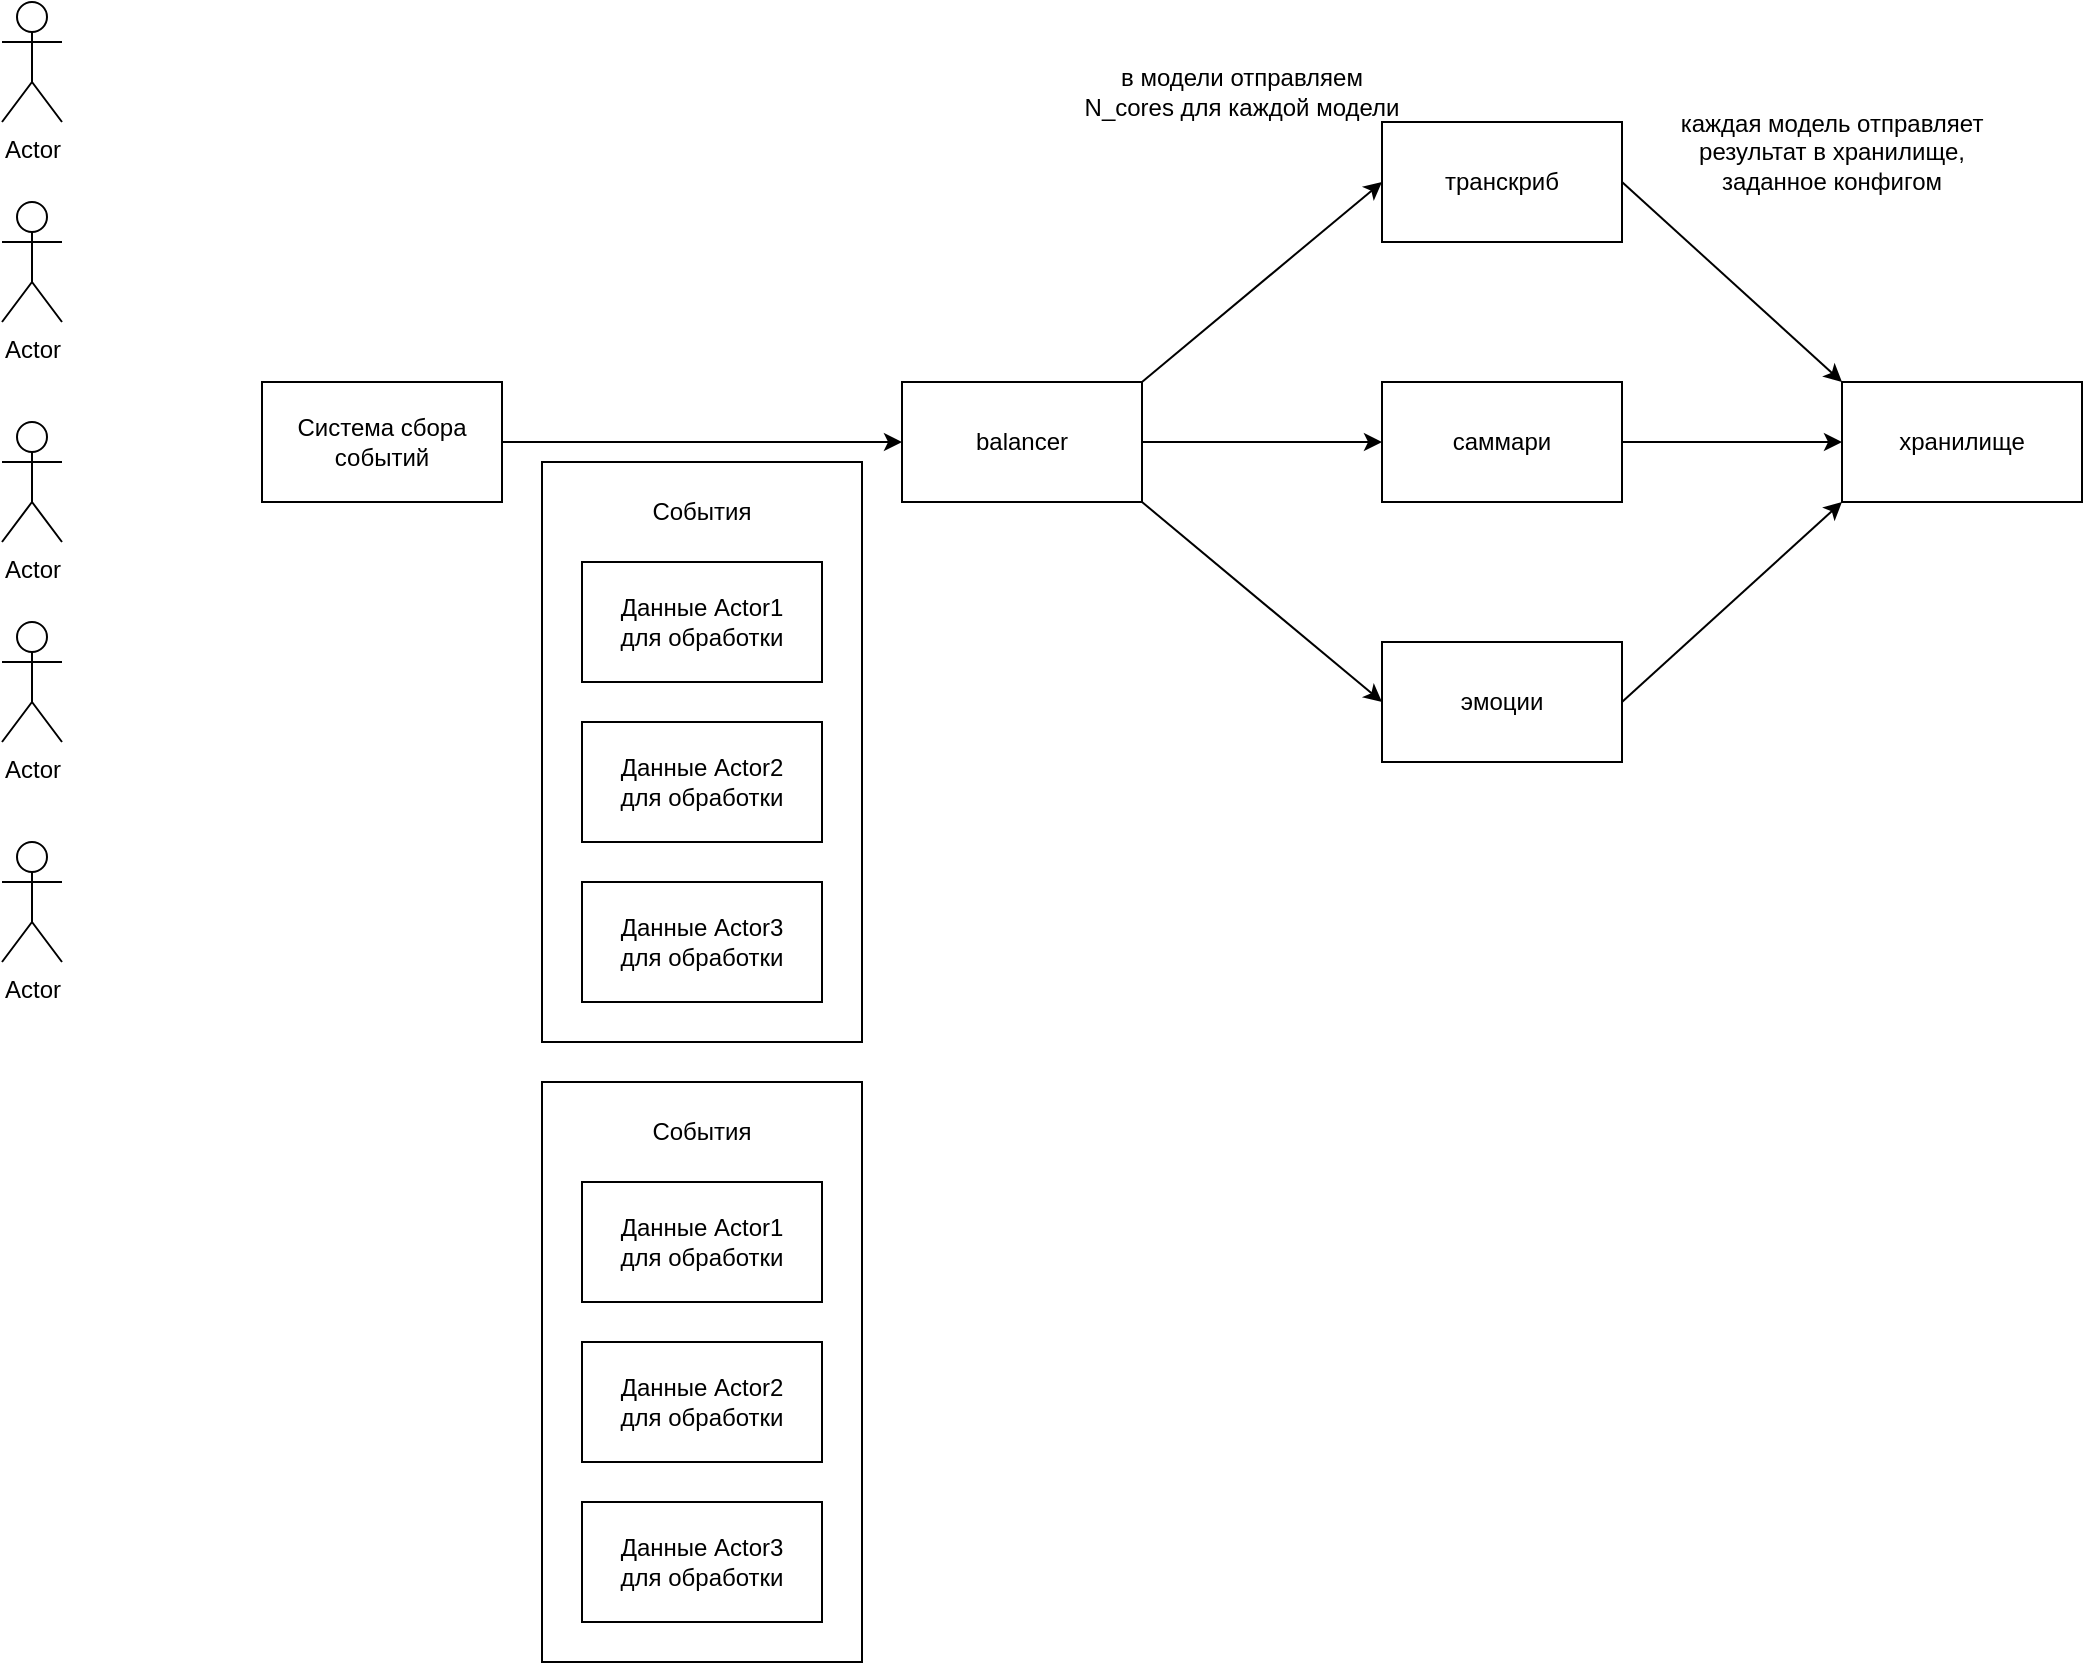 <mxfile version="16.0.2" type="device"><diagram id="dnnFNlj8uABZ7gggqna2" name="Page-1"><mxGraphModel dx="1106" dy="805" grid="1" gridSize="10" guides="1" tooltips="1" connect="1" arrows="1" fold="1" page="1" pageScale="1" pageWidth="827" pageHeight="1169" math="0" shadow="0"><root><mxCell id="0"/><mxCell id="1" parent="0"/><mxCell id="2je61maCYTWdtDVBfgeb-1" value="Actor" style="shape=umlActor;verticalLabelPosition=bottom;verticalAlign=top;html=1;outlineConnect=0;" parent="1" vertex="1"><mxGeometry x="90" y="220" width="30" height="60" as="geometry"/></mxCell><mxCell id="2je61maCYTWdtDVBfgeb-2" value="Actor" style="shape=umlActor;verticalLabelPosition=bottom;verticalAlign=top;html=1;outlineConnect=0;" parent="1" vertex="1"><mxGeometry x="90" y="120" width="30" height="60" as="geometry"/></mxCell><mxCell id="2je61maCYTWdtDVBfgeb-3" value="Actor" style="shape=umlActor;verticalLabelPosition=bottom;verticalAlign=top;html=1;outlineConnect=0;" parent="1" vertex="1"><mxGeometry x="90" y="330" width="30" height="60" as="geometry"/></mxCell><mxCell id="2je61maCYTWdtDVBfgeb-6" value="Actor" style="shape=umlActor;verticalLabelPosition=bottom;verticalAlign=top;html=1;outlineConnect=0;" parent="1" vertex="1"><mxGeometry x="90" y="430" width="30" height="60" as="geometry"/></mxCell><mxCell id="2je61maCYTWdtDVBfgeb-7" value="Actor" style="shape=umlActor;verticalLabelPosition=bottom;verticalAlign=top;html=1;outlineConnect=0;" parent="1" vertex="1"><mxGeometry x="90" y="540" width="30" height="60" as="geometry"/></mxCell><mxCell id="2je61maCYTWdtDVBfgeb-27" style="edgeStyle=none;rounded=0;orthogonalLoop=1;jettySize=auto;html=1;exitX=1;exitY=0.5;exitDx=0;exitDy=0;entryX=0;entryY=0.5;entryDx=0;entryDy=0;startArrow=none;startFill=0;" parent="1" source="2je61maCYTWdtDVBfgeb-11" target="2je61maCYTWdtDVBfgeb-16" edge="1"><mxGeometry relative="1" as="geometry"/></mxCell><mxCell id="2je61maCYTWdtDVBfgeb-11" value="Система сбора событий" style="rounded=0;whiteSpace=wrap;html=1;" parent="1" vertex="1"><mxGeometry x="220" y="310" width="120" height="60" as="geometry"/></mxCell><mxCell id="2je61maCYTWdtDVBfgeb-24" style="edgeStyle=none;rounded=0;orthogonalLoop=1;jettySize=auto;html=1;exitX=1;exitY=0.5;exitDx=0;exitDy=0;entryX=0;entryY=0;entryDx=0;entryDy=0;startArrow=none;startFill=0;" parent="1" source="2je61maCYTWdtDVBfgeb-12" target="2je61maCYTWdtDVBfgeb-21" edge="1"><mxGeometry relative="1" as="geometry"/></mxCell><mxCell id="2je61maCYTWdtDVBfgeb-12" value="транскриб" style="rounded=0;whiteSpace=wrap;html=1;" parent="1" vertex="1"><mxGeometry x="780" y="180" width="120" height="60" as="geometry"/></mxCell><mxCell id="2je61maCYTWdtDVBfgeb-23" style="edgeStyle=none;rounded=0;orthogonalLoop=1;jettySize=auto;html=1;exitX=1;exitY=0.5;exitDx=0;exitDy=0;startArrow=none;startFill=0;entryX=0;entryY=0.5;entryDx=0;entryDy=0;" parent="1" source="2je61maCYTWdtDVBfgeb-13" edge="1" target="2je61maCYTWdtDVBfgeb-21"><mxGeometry relative="1" as="geometry"><mxPoint x="990" y="340" as="targetPoint"/></mxGeometry></mxCell><mxCell id="2je61maCYTWdtDVBfgeb-13" value="саммари" style="rounded=0;whiteSpace=wrap;html=1;" parent="1" vertex="1"><mxGeometry x="780" y="310" width="120" height="60" as="geometry"/></mxCell><mxCell id="2je61maCYTWdtDVBfgeb-22" style="edgeStyle=none;rounded=0;orthogonalLoop=1;jettySize=auto;html=1;exitX=1;exitY=0.5;exitDx=0;exitDy=0;entryX=0;entryY=1;entryDx=0;entryDy=0;startArrow=none;startFill=0;" parent="1" source="2je61maCYTWdtDVBfgeb-14" target="2je61maCYTWdtDVBfgeb-21" edge="1"><mxGeometry relative="1" as="geometry"/></mxCell><mxCell id="2je61maCYTWdtDVBfgeb-14" value="эмоции" style="rounded=0;whiteSpace=wrap;html=1;" parent="1" vertex="1"><mxGeometry x="780" y="440" width="120" height="60" as="geometry"/></mxCell><mxCell id="2je61maCYTWdtDVBfgeb-15" value="" style="endArrow=classic;startArrow=none;html=1;rounded=0;entryX=0;entryY=0.5;entryDx=0;entryDy=0;exitX=1;exitY=0;exitDx=0;exitDy=0;startFill=0;" parent="1" source="2je61maCYTWdtDVBfgeb-16" target="2je61maCYTWdtDVBfgeb-12" edge="1"><mxGeometry width="50" height="50" relative="1" as="geometry"><mxPoint x="680" y="300" as="sourcePoint"/><mxPoint x="770" y="190" as="targetPoint"/></mxGeometry></mxCell><mxCell id="2je61maCYTWdtDVBfgeb-17" style="edgeStyle=orthogonalEdgeStyle;rounded=0;orthogonalLoop=1;jettySize=auto;html=1;exitX=1;exitY=0.5;exitDx=0;exitDy=0;entryX=0;entryY=0.5;entryDx=0;entryDy=0;startArrow=none;startFill=0;" parent="1" source="2je61maCYTWdtDVBfgeb-16" target="2je61maCYTWdtDVBfgeb-13" edge="1"><mxGeometry relative="1" as="geometry"/></mxCell><mxCell id="2je61maCYTWdtDVBfgeb-18" style="rounded=0;orthogonalLoop=1;jettySize=auto;html=1;exitX=1;exitY=1;exitDx=0;exitDy=0;entryX=0;entryY=0.5;entryDx=0;entryDy=0;startArrow=none;startFill=0;" parent="1" source="2je61maCYTWdtDVBfgeb-16" target="2je61maCYTWdtDVBfgeb-14" edge="1"><mxGeometry relative="1" as="geometry"/></mxCell><mxCell id="2je61maCYTWdtDVBfgeb-16" value="balancer" style="rounded=0;whiteSpace=wrap;html=1;" parent="1" vertex="1"><mxGeometry x="540" y="310" width="120" height="60" as="geometry"/></mxCell><mxCell id="2je61maCYTWdtDVBfgeb-20" value="в модели отправляем&lt;br&gt;N_cores для каждой модели" style="text;html=1;strokeColor=none;fillColor=none;align=center;verticalAlign=middle;whiteSpace=wrap;rounded=0;" parent="1" vertex="1"><mxGeometry x="610" y="120" width="200" height="90" as="geometry"/></mxCell><mxCell id="2je61maCYTWdtDVBfgeb-21" value="хранилище" style="rounded=0;whiteSpace=wrap;html=1;" parent="1" vertex="1"><mxGeometry x="1010" y="310" width="120" height="60" as="geometry"/></mxCell><mxCell id="2je61maCYTWdtDVBfgeb-25" value="каждая модель отправляет результат в хранилище, заданное конфигом" style="text;html=1;strokeColor=none;fillColor=none;align=center;verticalAlign=middle;whiteSpace=wrap;rounded=0;" parent="1" vertex="1"><mxGeometry x="920" y="180" width="170" height="30" as="geometry"/></mxCell><mxCell id="2je61maCYTWdtDVBfgeb-33" value="" style="group" parent="1" vertex="1" connectable="0"><mxGeometry x="360" y="350" width="160" height="290" as="geometry"/></mxCell><mxCell id="2je61maCYTWdtDVBfgeb-28" value="" style="rounded=0;whiteSpace=wrap;html=1;align=center;imageVerticalAlign=top;" parent="2je61maCYTWdtDVBfgeb-33" vertex="1"><mxGeometry width="160" height="290" as="geometry"/></mxCell><mxCell id="2je61maCYTWdtDVBfgeb-29" value="Данные Actor1 &lt;br&gt;для обработки" style="rounded=0;whiteSpace=wrap;html=1;" parent="2je61maCYTWdtDVBfgeb-33" vertex="1"><mxGeometry x="20" y="50" width="120" height="60" as="geometry"/></mxCell><mxCell id="2je61maCYTWdtDVBfgeb-30" value="События" style="text;html=1;strokeColor=none;fillColor=none;align=center;verticalAlign=middle;whiteSpace=wrap;rounded=0;" parent="2je61maCYTWdtDVBfgeb-33" vertex="1"><mxGeometry x="50" y="10" width="60" height="30" as="geometry"/></mxCell><mxCell id="2je61maCYTWdtDVBfgeb-31" value="Данные Actor2&lt;br&gt;для обработки" style="rounded=0;whiteSpace=wrap;html=1;" parent="2je61maCYTWdtDVBfgeb-33" vertex="1"><mxGeometry x="20" y="130" width="120" height="60" as="geometry"/></mxCell><mxCell id="2je61maCYTWdtDVBfgeb-32" value="Данные Actor3&lt;br&gt;для обработки" style="rounded=0;whiteSpace=wrap;html=1;" parent="2je61maCYTWdtDVBfgeb-33" vertex="1"><mxGeometry x="20" y="210" width="120" height="60" as="geometry"/></mxCell><mxCell id="2je61maCYTWdtDVBfgeb-34" value="" style="group" parent="1" vertex="1" connectable="0"><mxGeometry x="360" y="660" width="160" height="290" as="geometry"/></mxCell><mxCell id="2je61maCYTWdtDVBfgeb-35" value="" style="rounded=0;whiteSpace=wrap;html=1;align=center;imageVerticalAlign=top;" parent="2je61maCYTWdtDVBfgeb-34" vertex="1"><mxGeometry width="160" height="290" as="geometry"/></mxCell><mxCell id="2je61maCYTWdtDVBfgeb-36" value="Данные Actor1 &lt;br&gt;для обработки" style="rounded=0;whiteSpace=wrap;html=1;" parent="2je61maCYTWdtDVBfgeb-34" vertex="1"><mxGeometry x="20" y="50" width="120" height="60" as="geometry"/></mxCell><mxCell id="2je61maCYTWdtDVBfgeb-37" value="События" style="text;html=1;strokeColor=none;fillColor=none;align=center;verticalAlign=middle;whiteSpace=wrap;rounded=0;" parent="2je61maCYTWdtDVBfgeb-34" vertex="1"><mxGeometry x="50" y="10" width="60" height="30" as="geometry"/></mxCell><mxCell id="2je61maCYTWdtDVBfgeb-38" value="Данные Actor2&lt;br&gt;для обработки" style="rounded=0;whiteSpace=wrap;html=1;" parent="2je61maCYTWdtDVBfgeb-34" vertex="1"><mxGeometry x="20" y="130" width="120" height="60" as="geometry"/></mxCell><mxCell id="2je61maCYTWdtDVBfgeb-39" value="Данные Actor3&lt;br&gt;для обработки" style="rounded=0;whiteSpace=wrap;html=1;" parent="2je61maCYTWdtDVBfgeb-34" vertex="1"><mxGeometry x="20" y="210" width="120" height="60" as="geometry"/></mxCell></root></mxGraphModel></diagram></mxfile>